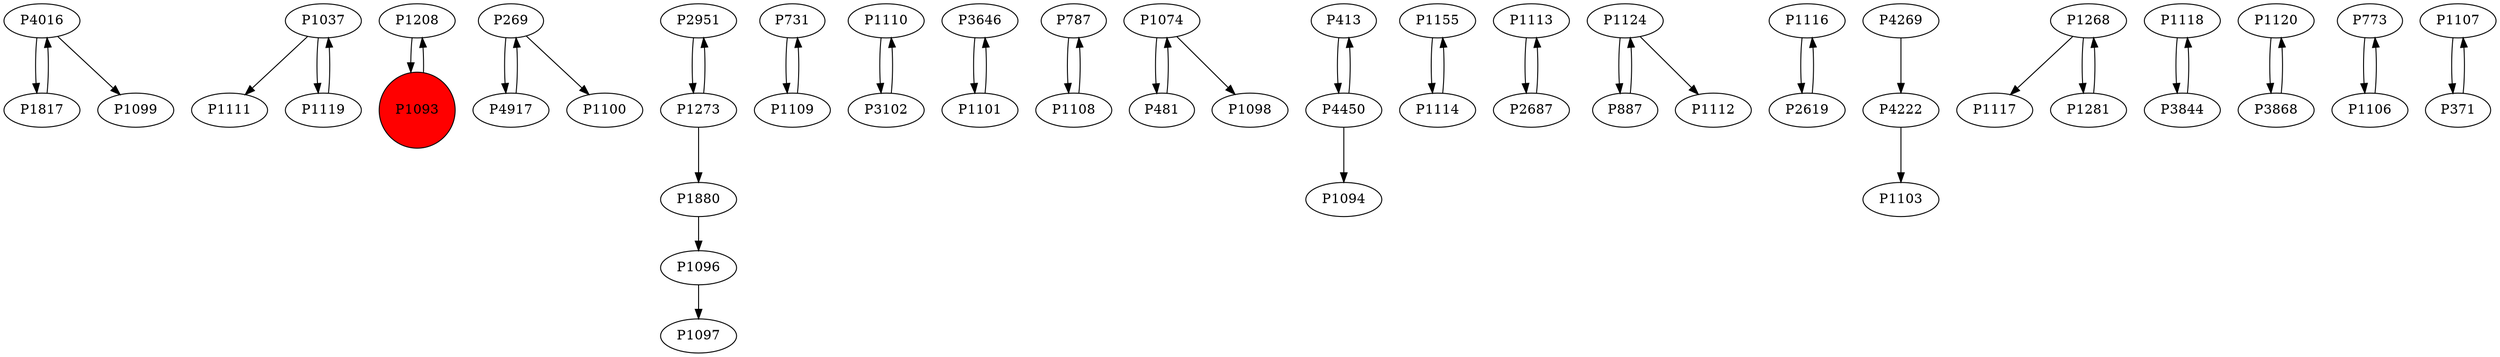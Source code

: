 digraph {
	P4016 -> P1817
	P1037 -> P1111
	P1208 -> P1093
	P269 -> P4917
	P2951 -> P1273
	P4016 -> P1099
	P731 -> P1109
	P4917 -> P269
	P1110 -> P3102
	P3646 -> P1101
	P787 -> P1108
	P1074 -> P481
	P1037 -> P1119
	P413 -> P4450
	P1101 -> P3646
	P1096 -> P1097
	P1155 -> P1114
	P481 -> P1074
	P3102 -> P1110
	P1113 -> P2687
	P1124 -> P887
	P1116 -> P2619
	P4269 -> P4222
	P1273 -> P2951
	P1268 -> P1117
	P2687 -> P1113
	P1281 -> P1268
	P4450 -> P1094
	P1118 -> P3844
	P2619 -> P1116
	P3844 -> P1118
	P1120 -> P3868
	P773 -> P1106
	P1106 -> P773
	P4450 -> P413
	P269 -> P1100
	P1114 -> P1155
	P1817 -> P4016
	P4222 -> P1103
	P1093 -> P1208
	P1273 -> P1880
	P1107 -> P371
	P3868 -> P1120
	P887 -> P1124
	P1880 -> P1096
	P1109 -> P731
	P1108 -> P787
	P371 -> P1107
	P1124 -> P1112
	P1268 -> P1281
	P1119 -> P1037
	P1074 -> P1098
	P1093 [shape=circle]
	P1093 [style=filled]
	P1093 [fillcolor=red]
}